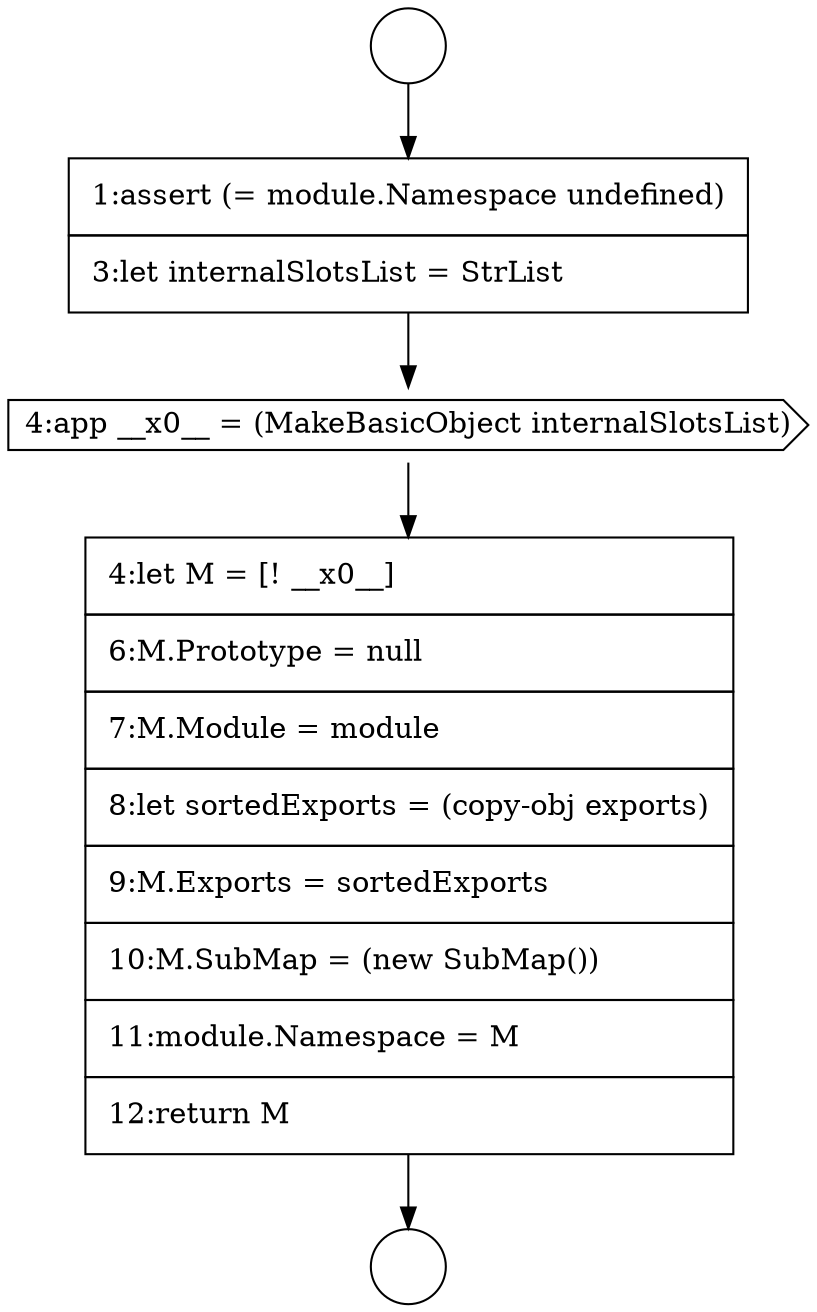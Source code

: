digraph {
  node0 [shape=circle label=" " color="black" fillcolor="white" style=filled]
  node1 [shape=circle label=" " color="black" fillcolor="white" style=filled]
  node2 [shape=none, margin=0, label=<<font color="black">
    <table border="0" cellborder="1" cellspacing="0" cellpadding="10">
      <tr><td align="left">1:assert (= module.Namespace undefined)</td></tr>
      <tr><td align="left">3:let internalSlotsList = StrList</td></tr>
    </table>
  </font>> color="black" fillcolor="white" style=filled]
  node3 [shape=cds, label=<<font color="black">4:app __x0__ = (MakeBasicObject internalSlotsList)</font>> color="black" fillcolor="white" style=filled]
  node4 [shape=none, margin=0, label=<<font color="black">
    <table border="0" cellborder="1" cellspacing="0" cellpadding="10">
      <tr><td align="left">4:let M = [! __x0__]</td></tr>
      <tr><td align="left">6:M.Prototype = null</td></tr>
      <tr><td align="left">7:M.Module = module</td></tr>
      <tr><td align="left">8:let sortedExports = (copy-obj exports)</td></tr>
      <tr><td align="left">9:M.Exports = sortedExports</td></tr>
      <tr><td align="left">10:M.SubMap = (new SubMap())</td></tr>
      <tr><td align="left">11:module.Namespace = M</td></tr>
      <tr><td align="left">12:return M</td></tr>
    </table>
  </font>> color="black" fillcolor="white" style=filled]
  node0 -> node2 [ color="black"]
  node2 -> node3 [ color="black"]
  node3 -> node4 [ color="black"]
  node4 -> node1 [ color="black"]
}
